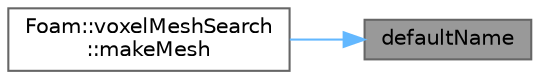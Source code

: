 digraph "defaultName"
{
 // LATEX_PDF_SIZE
  bgcolor="transparent";
  edge [fontname=Helvetica,fontsize=10,labelfontname=Helvetica,labelfontsize=10];
  node [fontname=Helvetica,fontsize=10,shape=box,height=0.2,width=0.4];
  rankdir="RL";
  Node1 [id="Node000001",label="defaultName",height=0.2,width=0.4,color="gray40", fillcolor="grey60", style="filled", fontcolor="black",tooltip=" "];
  Node1 -> Node2 [id="edge1_Node000001_Node000002",dir="back",color="steelblue1",style="solid",tooltip=" "];
  Node2 [id="Node000002",label="Foam::voxelMeshSearch\l::makeMesh",height=0.2,width=0.4,color="grey40", fillcolor="white", style="filled",URL="$classFoam_1_1voxelMeshSearch.html#ae7a8819e78beb266e0b78025900917eb",tooltip=" "];
}
